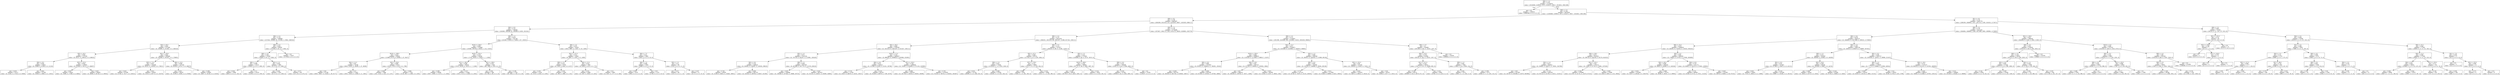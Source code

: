 digraph Tree {
node [shape=box] ;
0 [label="X[8] <= 1.5\ngini = 0.767\nsamples = 11104616\nvalue = [3316836, 5199912, 2072, 5145472, 29017, 1814652, 2061188]"] ;
1 [label="gini = 0.0\nsamples = 1188351\nvalue = [1880348, 0, 0, 0, 0, 0, 0]"] ;
0 -> 1 [labeldistance=2.5, labelangle=45, headlabel="True"] ;
2 [label="X[9] <= 2.5\ngini = 0.744\nsamples = 9916265\nvalue = [1436488, 5199912, 2072, 5145472, 29017, 1814652, 2061188]"] ;
0 -> 2 [labeldistance=2.5, labelangle=-45, headlabel="False"] ;
3 [label="X[9] <= 0.5\ngini = 0.736\nsamples = 6482487\nvalue = [838289, 3351010, 515, 3518259, 26827, 1632833, 888117]"] ;
2 -> 3 ;
4 [label="X[0] <= 0.5\ngini = 0.731\nsamples = 708398\nvalue = [162662, 309298, 81, 383089, 8, 4032, 261341]"] ;
3 -> 4 ;
5 [label="X[8] <= 2.5\ngini = 0.732\nsamples = 566689\nvalue = [137454, 195665, 81, 311081, 5, 3945, 248316]"] ;
4 -> 5 ;
6 [label="X[3] <= 63.5\ngini = 0.655\nsamples = 477406\nvalue = [0, 195665, 0, 311081, 0, 0, 248316]"] ;
5 -> 6 ;
7 [label="X[3] <= 43.5\ngini = 0.656\nsamples = 173760\nvalue = [0, 95217, 0, 109514, 0, 0, 69625]"] ;
6 -> 7 ;
8 [label="X[4] <= 9.5\ngini = 0.656\nsamples = 53925\nvalue = [0, 32669, 0, 31399, 0, 0, 21218]"] ;
7 -> 8 ;
9 [label="gini = 0.633\nsamples = 31217\nvalue = [0, 22241, 0, 17516, 0, 0, 9566]"] ;
8 -> 9 ;
10 [label="gini = 0.662\nsamples = 22708\nvalue = [0, 10428, 0, 13883, 0, 0, 11652]"] ;
8 -> 10 ;
11 [label="X[2] <= 122.5\ngini = 0.654\nsamples = 119835\nvalue = [0, 62548, 0, 78115, 0, 0, 48407]"] ;
7 -> 11 ;
12 [label="gini = 0.641\nsamples = 25032\nvalue = [0, 13485, 0, 17366, 0, 0, 8464]"] ;
11 -> 12 ;
13 [label="gini = 0.657\nsamples = 94803\nvalue = [0, 49063, 0, 60749, 0, 0, 39943]"] ;
11 -> 13 ;
14 [label="X[2] <= 130.5\ngini = 0.642\nsamples = 303646\nvalue = [0, 100448, 0, 201567, 0, 0, 178691]"] ;
6 -> 14 ;
15 [label="X[3] <= 71.5\ngini = 0.637\nsamples = 156388\nvalue = [0, 54252, 0, 114050, 0, 0, 79021]"] ;
14 -> 15 ;
16 [label="gini = 0.625\nsamples = 97196\nvalue = [0, 31740, 0, 75277, 0, 0, 46551]"] ;
15 -> 16 ;
17 [label="gini = 0.651\nsamples = 59192\nvalue = [0, 22512, 0, 38773, 0, 0, 32470]"] ;
15 -> 17 ;
18 [label="X[6] <= 12.5\ngini = 0.638\nsamples = 147258\nvalue = [0, 46196, 0, 87517, 0, 0, 99670]"] ;
14 -> 18 ;
19 [label="gini = 0.651\nsamples = 84167\nvalue = [0, 31339, 0, 54381, 0, 0, 47846]"] ;
18 -> 19 ;
20 [label="gini = 0.598\nsamples = 63091\nvalue = [0, 14857, 0, 33136, 0, 0, 51824]"] ;
18 -> 20 ;
21 [label="X[8] <= 4.5\ngini = 0.055\nsamples = 89283\nvalue = [137454, 0, 81, 0, 5, 3945, 0]"] ;
5 -> 21 ;
22 [label="X[8] <= 3.5\ngini = 0.282\nsamples = 15036\nvalue = [19820, 0, 81, 0, 5, 3945, 0]"] ;
21 -> 22 ;
23 [label="X[6] <= 1.5\ngini = 0.099\nsamples = 13153\nvalue = [19820, 0, 0, 0, 5, 1083, 0]"] ;
22 -> 23 ;
24 [label="gini = 0.059\nsamples = 2998\nvalue = [4625, 0, 0, 0, 0, 144, 0]"] ;
23 -> 24 ;
25 [label="gini = 0.11\nsamples = 10155\nvalue = [15195, 0, 0, 0, 5, 939, 0]"] ;
23 -> 25 ;
26 [label="X[5] <= 1.5\ngini = 0.054\nsamples = 1883\nvalue = [0, 0, 81, 0, 0, 2862, 0]"] ;
22 -> 26 ;
27 [label="gini = 0.048\nsamples = 1442\nvalue = [0, 0, 55, 0, 0, 2188, 0]"] ;
26 -> 27 ;
28 [label="gini = 0.072\nsamples = 441\nvalue = [0, 0, 26, 0, 0, 674, 0]"] ;
26 -> 28 ;
29 [label="gini = 0.0\nsamples = 74247\nvalue = [117634, 0, 0, 0, 0, 0, 0]"] ;
21 -> 29 ;
30 [label="X[0] <= 1.5\ngini = 0.623\nsamples = 141709\nvalue = [25208, 113633, 0, 72008, 3, 87, 13025]"] ;
4 -> 30 ;
31 [label="X[10] <= 230.5\ngini = 0.608\nsamples = 123466\nvalue = [19386, 103736, 0, 60351, 3, 54, 11625]"] ;
30 -> 31 ;
32 [label="X[10] <= 199.5\ngini = 0.619\nsamples = 83920\nvalue = [11868, 67574, 0, 43908, 2, 47, 9427]"] ;
31 -> 32 ;
33 [label="X[4] <= 11.5\ngini = 0.61\nsamples = 74796\nvalue = [9452, 61831, 0, 38395, 2, 47, 8638]"] ;
32 -> 33 ;
34 [label="gini = 0.63\nsamples = 47149\nvalue = [6401, 36417, 0, 25426, 2, 36, 6177]"] ;
33 -> 34 ;
35 [label="gini = 0.57\nsamples = 27647\nvalue = [3051, 25414, 0, 12969, 0, 11, 2461]"] ;
33 -> 35 ;
36 [label="X[2] <= 120.5\ngini = 0.666\nsamples = 9124\nvalue = [2416, 5743, 0, 5513, 0, 0, 789]"] ;
32 -> 36 ;
37 [label="gini = 0.646\nsamples = 1989\nvalue = [282, 1126, 0, 1431, 0, 0, 297]"] ;
36 -> 37 ;
38 [label="gini = 0.666\nsamples = 7135\nvalue = [2134, 4617, 0, 4082, 0, 0, 492]"] ;
36 -> 38 ;
39 [label="X[10] <= 251.5\ngini = 0.578\nsamples = 39546\nvalue = [7518, 36162, 0, 16443, 1, 7, 2198]"] ;
31 -> 39 ;
40 [label="X[7] <= 182.5\ngini = 0.586\nsamples = 38104\nvalue = [7470, 34193, 0, 16215, 1, 7, 2166]"] ;
39 -> 40 ;
41 [label="gini = 0.598\nsamples = 26458\nvalue = [5657, 23081, 0, 11375, 1, 3, 1504]"] ;
40 -> 41 ;
42 [label="gini = 0.557\nsamples = 11646\nvalue = [1813, 11112, 0, 4840, 0, 4, 662]"] ;
40 -> 42 ;
43 [label="X[2] <= 136.5\ngini = 0.242\nsamples = 1442\nvalue = [48, 1969, 0, 228, 0, 0, 32]"] ;
39 -> 43 ;
44 [label="gini = 0.381\nsamples = 308\nvalue = [10, 364, 0, 90, 0, 0, 13]"] ;
43 -> 44 ;
45 [label="gini = 0.198\nsamples = 1134\nvalue = [38, 1605, 0, 138, 0, 0, 19]"] ;
43 -> 45 ;
46 [label="X[8] <= 2.5\ngini = 0.675\nsamples = 18243\nvalue = [5822, 9897, 0, 11657, 0, 33, 1400]"] ;
30 -> 46 ;
47 [label="X[2] <= 127.5\ngini = 0.552\nsamples = 14561\nvalue = [0, 9897, 0, 11657, 0, 0, 1400]"] ;
46 -> 47 ;
48 [label="X[0] <= 2.5\ngini = 0.515\nsamples = 6700\nvalue = [0, 3503, 0, 6442, 0, 0, 627]"] ;
47 -> 48 ;
49 [label="gini = 0.539\nsamples = 5136\nvalue = [0, 3110, 0, 4556, 0, 0, 495]"] ;
48 -> 49 ;
50 [label="gini = 0.359\nsamples = 1564\nvalue = [0, 393, 0, 1886, 0, 0, 132]"] ;
48 -> 50 ;
51 [label="X[4] <= 11.5\ngini = 0.552\nsamples = 7861\nvalue = [0, 6394, 0, 5215, 0, 0, 773]"] ;
47 -> 51 ;
52 [label="gini = 0.555\nsamples = 4499\nvalue = [0, 3147, 0, 3438, 0, 0, 433]"] ;
51 -> 52 ;
53 [label="gini = 0.52\nsamples = 3362\nvalue = [0, 3247, 0, 1777, 0, 0, 340]"] ;
51 -> 53 ;
54 [label="X[0] <= 7.5\ngini = 0.011\nsamples = 3682\nvalue = [5822, 0, 0, 0, 0, 33, 0]"] ;
46 -> 54 ;
55 [label="X[6] <= 7.5\ngini = 0.008\nsamples = 3593\nvalue = [5688, 0, 0, 0, 0, 22, 0]"] ;
54 -> 55 ;
56 [label="gini = 0.002\nsamples = 2470\nvalue = [3952, 0, 0, 0, 0, 4, 0]"] ;
55 -> 56 ;
57 [label="gini = 0.02\nsamples = 1123\nvalue = [1736, 0, 0, 0, 0, 18, 0]"] ;
55 -> 57 ;
58 [label="X[5] <= 1.5\ngini = 0.14\nsamples = 89\nvalue = [134, 0, 0, 0, 0, 11, 0]"] ;
54 -> 58 ;
59 [label="gini = 0.017\nsamples = 68\nvalue = [113, 0, 0, 0, 0, 1, 0]"] ;
58 -> 59 ;
60 [label="gini = 0.437\nsamples = 21\nvalue = [21, 0, 0, 0, 0, 10, 0]"] ;
58 -> 60 ;
61 [label="X[4] <= 7.5\ngini = 0.729\nsamples = 5774089\nvalue = [675627, 3041712, 434, 3135170, 26819, 1628801, 626776]"] ;
3 -> 61 ;
62 [label="X[8] <= 2.5\ngini = 0.737\nsamples = 3023258\nvalue = [384331, 1622323, 89, 1601207, 12286, 627181, 536111]"] ;
61 -> 62 ;
63 [label="X[3] <= 63.5\ngini = 0.694\nsamples = 2765581\nvalue = [0, 1622323, 0, 1601207, 0, 615547, 536111]"] ;
62 -> 63 ;
64 [label="X[5] <= 1.5\ngini = 0.671\nsamples = 1101524\nvalue = [0, 753730, 0, 592357, 0, 212881, 183420]"] ;
63 -> 64 ;
65 [label="X[5] <= 0.5\ngini = 0.702\nsamples = 449416\nvalue = [0, 265841, 0, 244587, 0, 100505, 99810]"] ;
64 -> 65 ;
66 [label="gini = 0.726\nsamples = 58263\nvalue = [0, 22299, 0, 34822, 0, 16448, 18601]"] ;
65 -> 66 ;
67 [label="gini = 0.694\nsamples = 391153\nvalue = [0, 243542, 0, 209765, 0, 84057, 81209]"] ;
65 -> 67 ;
68 [label="X[6] <= 1.5\ngini = 0.644\nsamples = 652108\nvalue = [0, 487889, 0, 347770, 0, 112376, 83610]"] ;
64 -> 68 ;
69 [label="gini = 0.633\nsamples = 184696\nvalue = [0, 136568, 0, 107443, 0, 19686, 28725]"] ;
68 -> 69 ;
70 [label="gini = 0.647\nsamples = 467412\nvalue = [0, 351321, 0, 240327, 0, 92690, 54885]"] ;
68 -> 70 ;
71 [label="X[10] <= 17.5\ngini = 0.703\nsamples = 1664057\nvalue = [0, 868593, 0, 1008850, 0, 402666, 352691]"] ;
63 -> 71 ;
72 [label="X[0] <= 0.5\ngini = 0.673\nsamples = 164411\nvalue = [0, 112596, 0, 87855, 0, 31531, 28706]"] ;
71 -> 72 ;
73 [label="gini = 0.716\nsamples = 72182\nvalue = [0, 20347, 0, 46876, 0, 24332, 23027]"] ;
72 -> 73 ;
74 [label="gini = 0.519\nsamples = 92229\nvalue = [0, 92249, 0, 40979, 0, 7199, 5679]"] ;
72 -> 74 ;
75 [label="X[7] <= 125.5\ngini = 0.705\nsamples = 1499646\nvalue = [0, 755997, 0, 920995, 0, 371135, 323985]"] ;
71 -> 75 ;
76 [label="gini = 0.698\nsamples = 283354\nvalue = [0, 181738, 0, 140254, 0, 68303, 58498]"] ;
75 -> 76 ;
77 [label="gini = 0.702\nsamples = 1216292\nvalue = [0, 574259, 0, 780741, 0, 302832, 265487]"] ;
75 -> 77 ;
78 [label="X[6] <= 3.5\ngini = 0.112\nsamples = 257677\nvalue = [384331, 0, 89, 0, 12286, 11634, 0]"] ;
62 -> 78 ;
79 [label="X[3] <= 47.5\ngini = 0.048\nsamples = 82374\nvalue = [127435, 0, 9, 0, 1539, 1664, 0]"] ;
78 -> 79 ;
80 [label="X[9] <= 1.5\ngini = 0.037\nsamples = 73494\nvalue = [114258, 0, 7, 0, 1019, 1160, 0]"] ;
79 -> 80 ;
81 [label="gini = 0.024\nsamples = 51135\nvalue = [80093, 0, 4, 0, 366, 616, 0]"] ;
80 -> 81 ;
82 [label="gini = 0.066\nsamples = 22359\nvalue = [34165, 0, 3, 0, 653, 544, 0]"] ;
80 -> 82 ;
83 [label="X[7] <= 179.5\ngini = 0.137\nsamples = 8880\nvalue = [13177, 0, 2, 0, 520, 504, 0]"] ;
79 -> 83 ;
84 [label="gini = 0.066\nsamples = 5031\nvalue = [7826, 0, 1, 0, 164, 108, 0]"] ;
83 -> 84 ;
85 [label="gini = 0.224\nsamples = 3849\nvalue = [5351, 0, 1, 0, 356, 396, 0]"] ;
83 -> 85 ;
86 [label="X[5] <= 1.5\ngini = 0.141\nsamples = 175303\nvalue = [256896, 0, 80, 0, 10747, 9970, 0]"] ;
78 -> 86 ;
87 [label="X[10] <= 249.5\ngini = 0.193\nsamples = 68804\nvalue = [97721, 0, 36, 0, 5463, 5907, 0]"] ;
86 -> 87 ;
88 [label="gini = 0.185\nsamples = 64979\nvalue = [92700, 0, 36, 0, 4853, 5402, 0]"] ;
87 -> 88 ;
89 [label="gini = 0.314\nsamples = 3825\nvalue = [5021, 0, 0, 0, 610, 505, 0]"] ;
87 -> 89 ;
90 [label="X[8] <= 4.5\ngini = 0.107\nsamples = 106499\nvalue = [159175, 0, 44, 0, 5284, 4063, 0]"] ;
86 -> 90 ;
91 [label="gini = 0.326\nsamples = 31165\nvalue = [39938, 0, 44, 0, 5284, 4063, 0]"] ;
90 -> 91 ;
92 [label="gini = 0.0\nsamples = 75334\nvalue = [119237, 0, 0, 0, 0, 0, 0]"] ;
90 -> 92 ;
93 [label="X[8] <= 2.5\ngini = 0.711\nsamples = 2750831\nvalue = [291296, 1419389, 345, 1533963, 14533, 1001620, 90665]"] ;
61 -> 93 ;
94 [label="X[4] <= 11.5\ngini = 0.671\nsamples = 2556871\nvalue = [0, 1419389, 0, 1533963, 0, 1000413, 90665]"] ;
93 -> 94 ;
95 [label="X[10] <= 230.5\ngini = 0.664\nsamples = 2098625\nvalue = [0, 1133558, 0, 1275863, 0, 888517, 21507]"] ;
94 -> 95 ;
96 [label="X[0] <= 0.5\ngini = 0.665\nsamples = 1747907\nvalue = [0, 876015, 0, 1084913, 0, 784591, 19543]"] ;
95 -> 96 ;
97 [label="gini = 0.639\nsamples = 922701\nvalue = [0, 262620, 0, 565728, 0, 616646, 14857]"] ;
96 -> 97 ;
98 [label="gini = 0.604\nsamples = 825206\nvalue = [0, 613395, 0, 519185, 0, 167945, 4686]"] ;
96 -> 98 ;
99 [label="X[6] <= 19.5\ngini = 0.63\nsamples = 350718\nvalue = [0, 257543, 0, 190950, 0, 103926, 1964]"] ;
95 -> 99 ;
100 [label="gini = 0.62\nsamples = 266522\nvalue = [0, 206339, 0, 139763, 0, 74071, 1408]"] ;
99 -> 100 ;
101 [label="gini = 0.652\nsamples = 84196\nvalue = [0, 51204, 0, 51187, 0, 29855, 556]"] ;
99 -> 101 ;
102 [label="X[5] <= 1.5\ngini = 0.685\nsamples = 458246\nvalue = [0, 285831, 0, 258100, 0, 111896, 69158]"] ;
94 -> 102 ;
103 [label="X[0] <= 0.5\ngini = 0.697\nsamples = 245081\nvalue = [0, 135203, 0, 144668, 0, 38565, 69158]"] ;
102 -> 103 ;
104 [label="gini = 0.725\nsamples = 127123\nvalue = [0, 43740, 0, 75679, 0, 32155, 49303]"] ;
103 -> 104 ;
105 [label="gini = 0.611\nsamples = 117958\nvalue = [0, 91463, 0, 68989, 0, 6410, 19855]"] ;
103 -> 105 ;
106 [label="X[2] <= 131.5\ngini = 0.64\nsamples = 213165\nvalue = [0, 150628, 0, 113432, 0, 73331, 0]"] ;
102 -> 106 ;
107 [label="gini = 0.655\nsamples = 153410\nvalue = [0, 94672, 0, 88655, 0, 59418, 0]"] ;
106 -> 107 ;
108 [label="gini = 0.56\nsamples = 59755\nvalue = [0, 55956, 0, 24777, 0, 13913, 0]"] ;
106 -> 108 ;
109 [label="X[8] <= 4.5\ngini = 0.1\nsamples = 193960\nvalue = [291296, 0, 345, 0, 14533, 1207, 0]"] ;
93 -> 109 ;
110 [label="X[6] <= 42.5\ngini = 0.278\nsamples = 61906\nvalue = [82242, 0, 345, 0, 14533, 1207, 0]"] ;
109 -> 110 ;
111 [label="X[7] <= 217.5\ngini = 0.245\nsamples = 54414\nvalue = [74273, 0, 327, 0, 10898, 893, 0]"] ;
110 -> 111 ;
112 [label="gini = 0.185\nsamples = 48721\nvalue = [69489, 0, 318, 0, 6679, 872, 0]"] ;
111 -> 112 ;
113 [label="gini = 0.501\nsamples = 5693\nvalue = [4784, 0, 9, 0, 4219, 21, 0]"] ;
111 -> 113 ;
114 [label="X[9] <= 1.5\ngini = 0.461\nsamples = 7492\nvalue = [7969, 0, 18, 0, 3635, 314, 0]"] ;
110 -> 114 ;
115 [label="gini = 0.491\nsamples = 3375\nvalue = [3061, 0, 1, 0, 2342, 0, 0]"] ;
114 -> 115 ;
116 [label="gini = 0.394\nsamples = 4117\nvalue = [4908, 0, 17, 0, 1293, 314, 0]"] ;
114 -> 116 ;
117 [label="gini = 0.0\nsamples = 132054\nvalue = [209054, 0, 0, 0, 0, 0, 0]"] ;
109 -> 117 ;
118 [label="X[1] <= 0.5\ngini = 0.735\nsamples = 3433778\nvalue = [598199, 1848902, 1557, 1627213, 2190, 181819, 1173071]"] ;
2 -> 118 ;
119 [label="X[8] <= 2.5\ngini = 0.733\nsamples = 3411430\nvalue = [564064, 1848902, 1546, 1627089, 2063, 180906, 1173063]"] ;
118 -> 119 ;
120 [label="X[0] <= 0.5\ngini = 0.678\nsamples = 3045372\nvalue = [0, 1848902, 0, 1627089, 0, 169323, 1173063]"] ;
119 -> 120 ;
121 [label="X[6] <= 32.5\ngini = 0.679\nsamples = 1399628\nvalue = [0, 448391, 0, 732016, 0, 129325, 905431]"] ;
120 -> 121 ;
122 [label="X[6] <= 30.5\ngini = 0.671\nsamples = 953035\nvalue = [0, 269726, 0, 504104, 0, 92276, 641822]"] ;
121 -> 122 ;
123 [label="X[5] <= 1.5\ngini = 0.677\nsamples = 836921\nvalue = [0, 256881, 0, 456371, 0, 76391, 534796]"] ;
122 -> 123 ;
124 [label="gini = 0.65\nsamples = 551392\nvalue = [0, 163767, 0, 303586, 0, 22079, 382984]"] ;
123 -> 124 ;
125 [label="gini = 0.716\nsamples = 285529\nvalue = [0, 93114, 0, 152785, 0, 54312, 151812]"] ;
123 -> 125 ;
126 [label="X[2] <= 131.5\ngini = 0.58\nsamples = 116114\nvalue = [0, 12845, 0, 47733, 0, 15885, 107026]"] ;
122 -> 126 ;
127 [label="gini = 0.564\nsamples = 102668\nvalue = [0, 8787, 0, 41731, 0, 14570, 97222]"] ;
126 -> 127 ;
128 [label="gini = 0.665\nsamples = 13446\nvalue = [0, 4058, 0, 6002, 0, 1315, 9804]"] ;
126 -> 128 ;
129 [label="X[4] <= 4.5\ngini = 0.691\nsamples = 446593\nvalue = [0, 178665, 0, 227912, 0, 37049, 263609]"] ;
121 -> 129 ;
130 [label="X[3] <= 65.5\ngini = 0.648\nsamples = 205420\nvalue = [0, 94823, 0, 85699, 0, 0, 144544]"] ;
129 -> 130 ;
131 [label="gini = 0.625\nsamples = 132306\nvalue = [0, 55477, 0, 49148, 0, 0, 104579]"] ;
130 -> 131 ;
132 [label="gini = 0.666\nsamples = 73114\nvalue = [0, 39346, 0, 36551, 0, 0, 39965]"] ;
130 -> 132 ;
133 [label="X[4] <= 6.5\ngini = 0.707\nsamples = 241173\nvalue = [0, 83842, 0, 142213, 0, 37049, 119065]"] ;
129 -> 133 ;
134 [label="gini = 0.732\nsamples = 88004\nvalue = [0, 33168, 0, 47751, 0, 37011, 21533]"] ;
133 -> 134 ;
135 [label="gini = 0.643\nsamples = 153169\nvalue = [0, 50674, 0, 94462, 0, 38, 97532]"] ;
133 -> 135 ;
136 [label="X[4] <= 2.5\ngini = 0.582\nsamples = 1645744\nvalue = [0, 1400511, 0, 895073, 0, 39998, 267632]"] ;
120 -> 136 ;
137 [label="X[0] <= 1.5\ngini = 0.515\nsamples = 341987\nvalue = [0, 340928, 0, 153062, 0, 0, 46595]"] ;
136 -> 137 ;
138 [label="X[5] <= 0.5\ngini = 0.551\nsamples = 257807\nvalue = [0, 237380, 0, 128075, 0, 0, 42121]"] ;
137 -> 138 ;
139 [label="gini = 0.632\nsamples = 35461\nvalue = [0, 17513, 0, 26614, 0, 0, 11966]"] ;
138 -> 139 ;
140 [label="gini = 0.518\nsamples = 222346\nvalue = [0, 219867, 0, 101461, 0, 0, 30155]"] ;
138 -> 140 ;
141 [label="X[3] <= 45.5\ngini = 0.358\nsamples = 84180\nvalue = [0, 103548, 0, 24987, 0, 0, 4474]"] ;
137 -> 141 ;
142 [label="gini = 0.486\nsamples = 16242\nvalue = [0, 16414, 0, 8179, 0, 0, 1034]"] ;
141 -> 142 ;
143 [label="gini = 0.316\nsamples = 67938\nvalue = [0, 87134, 0, 16808, 0, 0, 3440]"] ;
141 -> 143 ;
144 [label="X[5] <= 0.5\ngini = 0.595\nsamples = 1303757\nvalue = [0, 1059583, 0, 742011, 0, 39998, 221037]"] ;
136 -> 144 ;
145 [label="X[0] <= 1.5\ngini = 0.653\nsamples = 170620\nvalue = [0, 77773, 0, 126860, 0, 10298, 54954]"] ;
144 -> 145 ;
146 [label="gini = 0.646\nsamples = 154197\nvalue = [0, 61633, 0, 120116, 0, 9865, 52155]"] ;
145 -> 146 ;
147 [label="gini = 0.54\nsamples = 16423\nvalue = [0, 16140, 0, 6744, 0, 433, 2799]"] ;
145 -> 147 ;
148 [label="X[4] <= 10.5\ngini = 0.573\nsamples = 1133137\nvalue = [0, 981810, 0, 615151, 0, 29700, 166083]"] ;
144 -> 148 ;
149 [label="gini = 0.583\nsamples = 896237\nvalue = [0, 746661, 0, 512688, 0, 29700, 129215]"] ;
148 -> 149 ;
150 [label="gini = 0.521\nsamples = 236900\nvalue = [0, 235149, 0, 102463, 0, 0, 36868]"] ;
148 -> 150 ;
151 [label="X[2] <= 126.5\ngini = 0.051\nsamples = 366058\nvalue = [564064, 0, 1546, 0, 2063, 11583, 0]"] ;
119 -> 151 ;
152 [label="X[8] <= 4.5\ngini = 0.031\nsamples = 153826\nvalue = [239710, 0, 526, 0, 440, 2833, 0]"] ;
151 -> 152 ;
153 [label="X[8] <= 3.5\ngini = 0.158\nsamples = 28292\nvalue = [41073, 0, 526, 0, 440, 2833, 0]"] ;
152 -> 153 ;
154 [label="X[5] <= 0.5\ngini = 0.097\nsamples = 27284\nvalue = [41073, 0, 0, 0, 298, 1890, 0]"] ;
153 -> 154 ;
155 [label="gini = 0.144\nsamples = 4326\nvalue = [6320, 0, 0, 0, 78, 452, 0]"] ;
154 -> 155 ;
156 [label="gini = 0.087\nsamples = 22958\nvalue = [34753, 0, 0, 0, 220, 1438, 0]"] ;
154 -> 156 ;
157 [label="X[5] <= 1.5\ngini = 0.543\nsamples = 1008\nvalue = [0, 0, 526, 0, 142, 943, 0]"] ;
153 -> 157 ;
158 [label="gini = 0.505\nsamples = 723\nvalue = [0, 0, 417, 0, 40, 686, 0]"] ;
157 -> 158 ;
159 [label="gini = 0.597\nsamples = 285\nvalue = [0, 0, 109, 0, 102, 257, 0]"] ;
157 -> 159 ;
160 [label="gini = 0.0\nsamples = 125534\nvalue = [198637, 0, 0, 0, 0, 0, 0]"] ;
152 -> 160 ;
161 [label="X[10] <= 6.5\ngini = 0.066\nsamples = 212232\nvalue = [324354, 0, 1020, 0, 1623, 8750, 0]"] ;
151 -> 161 ;
162 [label="X[0] <= 0.5\ngini = 0.181\nsamples = 9887\nvalue = [13876, 0, 27, 0, 203, 1291, 0]"] ;
161 -> 162 ;
163 [label="X[8] <= 4.5\ngini = 0.262\nsamples = 4958\nvalue = [6589, 0, 27, 0, 154, 988, 0]"] ;
162 -> 163 ;
164 [label="gini = 0.469\nsamples = 2283\nvalue = [2397, 0, 27, 0, 154, 988, 0]"] ;
163 -> 164 ;
165 [label="gini = 0.0\nsamples = 2675\nvalue = [4192, 0, 0, 0, 0, 0, 0]"] ;
163 -> 165 ;
166 [label="X[2] <= 132.5\ngini = 0.088\nsamples = 4929\nvalue = [7287, 0, 0, 0, 49, 303, 0]"] ;
162 -> 166 ;
167 [label="gini = 0.117\nsamples = 3660\nvalue = [5336, 0, 0, 0, 49, 303, 0]"] ;
166 -> 167 ;
168 [label="gini = 0.0\nsamples = 1269\nvalue = [1951, 0, 0, 0, 0, 0, 0]"] ;
166 -> 168 ;
169 [label="X[8] <= 4.5\ngini = 0.06\nsamples = 202345\nvalue = [310478, 0, 993, 0, 1420, 7459, 0]"] ;
161 -> 169 ;
170 [label="X[8] <= 3.5\ngini = 0.22\nsamples = 50941\nvalue = [70972, 0, 993, 0, 1420, 7459, 0]"] ;
169 -> 170 ;
171 [label="gini = 0.166\nsamples = 49180\nvalue = [70972, 0, 0, 0, 1096, 5951, 0]"] ;
170 -> 171 ;
172 [label="gini = 0.578\nsamples = 1761\nvalue = [0, 0, 993, 0, 324, 1508, 0]"] ;
170 -> 172 ;
173 [label="gini = 0.0\nsamples = 151404\nvalue = [239506, 0, 0, 0, 0, 0, 0]"] ;
169 -> 173 ;
174 [label="X[8] <= 2.5\ngini = 0.065\nsamples = 22348\nvalue = [34135, 0, 11, 124, 127, 913, 8]"] ;
118 -> 174 ;
175 [label="X[2] <= 131.0\ngini = 0.114\nsamples = 82\nvalue = [0, 0, 0, 124, 0, 0, 8]"] ;
174 -> 175 ;
176 [label="X[2] <= 128.5\ngini = 0.198\nsamples = 7\nvalue = [0, 0, 0, 1, 0, 0, 8]"] ;
175 -> 176 ;
177 [label="gini = 0.0\nsamples = 2\nvalue = [0, 0, 0, 0, 0, 0, 3]"] ;
176 -> 177 ;
178 [label="X[7] <= 216.0\ngini = 0.278\nsamples = 5\nvalue = [0, 0, 0, 1, 0, 0, 5]"] ;
176 -> 178 ;
179 [label="gini = 0.0\nsamples = 4\nvalue = [0, 0, 0, 0, 0, 0, 5]"] ;
178 -> 179 ;
180 [label="gini = 0.0\nsamples = 1\nvalue = [0, 0, 0, 1, 0, 0, 0]"] ;
178 -> 180 ;
181 [label="gini = 0.0\nsamples = 75\nvalue = [0, 0, 0, 123, 0, 0, 0]"] ;
175 -> 181 ;
182 [label="X[4] <= 3.5\ngini = 0.058\nsamples = 22266\nvalue = [34135, 0, 11, 0, 127, 913, 0]"] ;
174 -> 182 ;
183 [label="X[1] <= 3.5\ngini = 0.089\nsamples = 5003\nvalue = [7480, 0, 0, 0, 15, 350, 0]"] ;
182 -> 183 ;
184 [label="X[4] <= 2.5\ngini = 0.121\nsamples = 2731\nvalue = [3990, 0, 0, 0, 1, 275, 0]"] ;
183 -> 184 ;
185 [label="X[2] <= 117.5\ngini = 0.089\nsamples = 1777\nvalue = [2644, 0, 0, 0, 1, 128, 0]"] ;
184 -> 185 ;
186 [label="gini = 0.302\nsamples = 53\nvalue = [66, 0, 0, 0, 0, 15, 0]"] ;
185 -> 186 ;
187 [label="gini = 0.081\nsamples = 1724\nvalue = [2578, 0, 0, 0, 1, 113, 0]"] ;
185 -> 187 ;
188 [label="X[7] <= 96.5\ngini = 0.178\nsamples = 954\nvalue = [1346, 0, 0, 0, 0, 147, 0]"] ;
184 -> 188 ;
189 [label="gini = 0.376\nsamples = 306\nvalue = [356, 0, 0, 0, 0, 119, 0]"] ;
188 -> 189 ;
190 [label="gini = 0.053\nsamples = 648\nvalue = [990, 0, 0, 0, 0, 28, 0]"] ;
188 -> 190 ;
191 [label="X[0] <= 4.5\ngini = 0.049\nsamples = 2272\nvalue = [3490, 0, 0, 0, 14, 75, 0]"] ;
183 -> 191 ;
192 [label="X[6] <= 0.5\ngini = 0.042\nsamples = 2200\nvalue = [3372, 0, 0, 0, 9, 64, 0]"] ;
191 -> 192 ;
193 [label="gini = 0.165\nsamples = 20\nvalue = [30, 0, 0, 0, 0, 3, 0]"] ;
192 -> 193 ;
194 [label="gini = 0.04\nsamples = 2180\nvalue = [3342, 0, 0, 0, 9, 61, 0]"] ;
192 -> 194 ;
195 [label="X[4] <= 2.5\ngini = 0.216\nsamples = 72\nvalue = [118, 0, 0, 0, 5, 11, 0]"] ;
191 -> 195 ;
196 [label="gini = 0.295\nsamples = 51\nvalue = [78, 0, 0, 0, 5, 11, 0]"] ;
195 -> 196 ;
197 [label="gini = 0.0\nsamples = 21\nvalue = [40, 0, 0, 0, 0, 0, 0]"] ;
195 -> 197 ;
198 [label="X[6] <= 47.5\ngini = 0.049\nsamples = 17263\nvalue = [26655, 0, 11, 0, 112, 563, 0]"] ;
182 -> 198 ;
199 [label="X[4] <= 11.5\ngini = 0.048\nsamples = 17246\nvalue = [26637, 0, 11, 0, 112, 553, 0]"] ;
198 -> 199 ;
200 [label="X[4] <= 6.5\ngini = 0.045\nsamples = 16455\nvalue = [25464, 0, 11, 0, 112, 475, 0]"] ;
199 -> 200 ;
201 [label="gini = 0.046\nsamples = 6098\nvalue = [9407, 0, 7, 0, 112, 108, 0]"] ;
200 -> 201 ;
202 [label="gini = 0.044\nsamples = 10357\nvalue = [16057, 0, 4, 0, 0, 367, 0]"] ;
200 -> 202 ;
203 [label="X[7] <= 132.5\ngini = 0.117\nsamples = 791\nvalue = [1173, 0, 0, 0, 0, 78, 0]"] ;
199 -> 203 ;
204 [label="gini = 0.158\nsamples = 501\nvalue = [727, 0, 0, 0, 0, 69, 0]"] ;
203 -> 204 ;
205 [label="gini = 0.039\nsamples = 290\nvalue = [446, 0, 0, 0, 0, 9, 0]"] ;
203 -> 205 ;
206 [label="X[1] <= 7.0\ngini = 0.459\nsamples = 17\nvalue = [18, 0, 0, 0, 0, 10, 0]"] ;
198 -> 206 ;
207 [label="gini = 0.0\nsamples = 5\nvalue = [10, 0, 0, 0, 0, 0, 0]"] ;
206 -> 207 ;
208 [label="X[2] <= 132.5\ngini = 0.494\nsamples = 12\nvalue = [8, 0, 0, 0, 0, 10, 0]"] ;
206 -> 208 ;
209 [label="gini = 0.375\nsamples = 6\nvalue = [6, 0, 0, 0, 0, 2, 0]"] ;
208 -> 209 ;
210 [label="gini = 0.32\nsamples = 6\nvalue = [2, 0, 0, 0, 0, 8, 0]"] ;
208 -> 210 ;
}